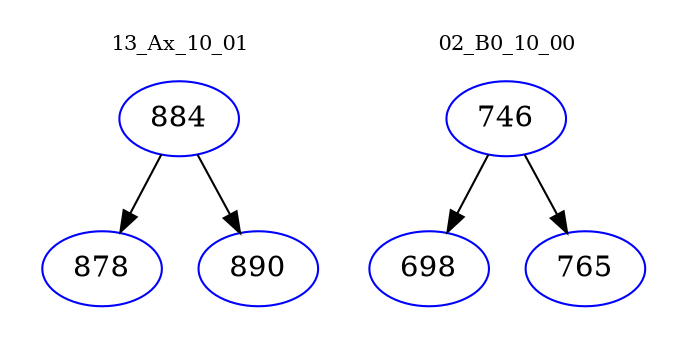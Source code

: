 digraph{
subgraph cluster_0 {
color = white
label = "13_Ax_10_01";
fontsize=10;
T0_884 [label="884", color="blue"]
T0_884 -> T0_878 [color="black"]
T0_878 [label="878", color="blue"]
T0_884 -> T0_890 [color="black"]
T0_890 [label="890", color="blue"]
}
subgraph cluster_1 {
color = white
label = "02_B0_10_00";
fontsize=10;
T1_746 [label="746", color="blue"]
T1_746 -> T1_698 [color="black"]
T1_698 [label="698", color="blue"]
T1_746 -> T1_765 [color="black"]
T1_765 [label="765", color="blue"]
}
}
